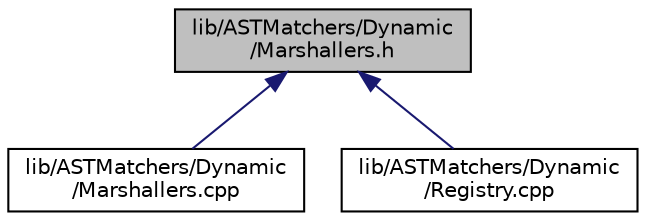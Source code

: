 digraph "lib/ASTMatchers/Dynamic/Marshallers.h"
{
 // LATEX_PDF_SIZE
  bgcolor="transparent";
  edge [fontname="Helvetica",fontsize="10",labelfontname="Helvetica",labelfontsize="10"];
  node [fontname="Helvetica",fontsize="10",shape=record];
  Node1 [label="lib/ASTMatchers/Dynamic\l/Marshallers.h",height=0.2,width=0.4,color="black", fillcolor="grey75", style="filled", fontcolor="black",tooltip=" "];
  Node1 -> Node2 [dir="back",color="midnightblue",fontsize="10",style="solid",fontname="Helvetica"];
  Node2 [label="lib/ASTMatchers/Dynamic\l/Marshallers.cpp",height=0.2,width=0.4,color="black",URL="$Marshallers_8cpp.html",tooltip=" "];
  Node1 -> Node3 [dir="back",color="midnightblue",fontsize="10",style="solid",fontname="Helvetica"];
  Node3 [label="lib/ASTMatchers/Dynamic\l/Registry.cpp",height=0.2,width=0.4,color="black",URL="$Registry_8cpp.html",tooltip=" "];
}

